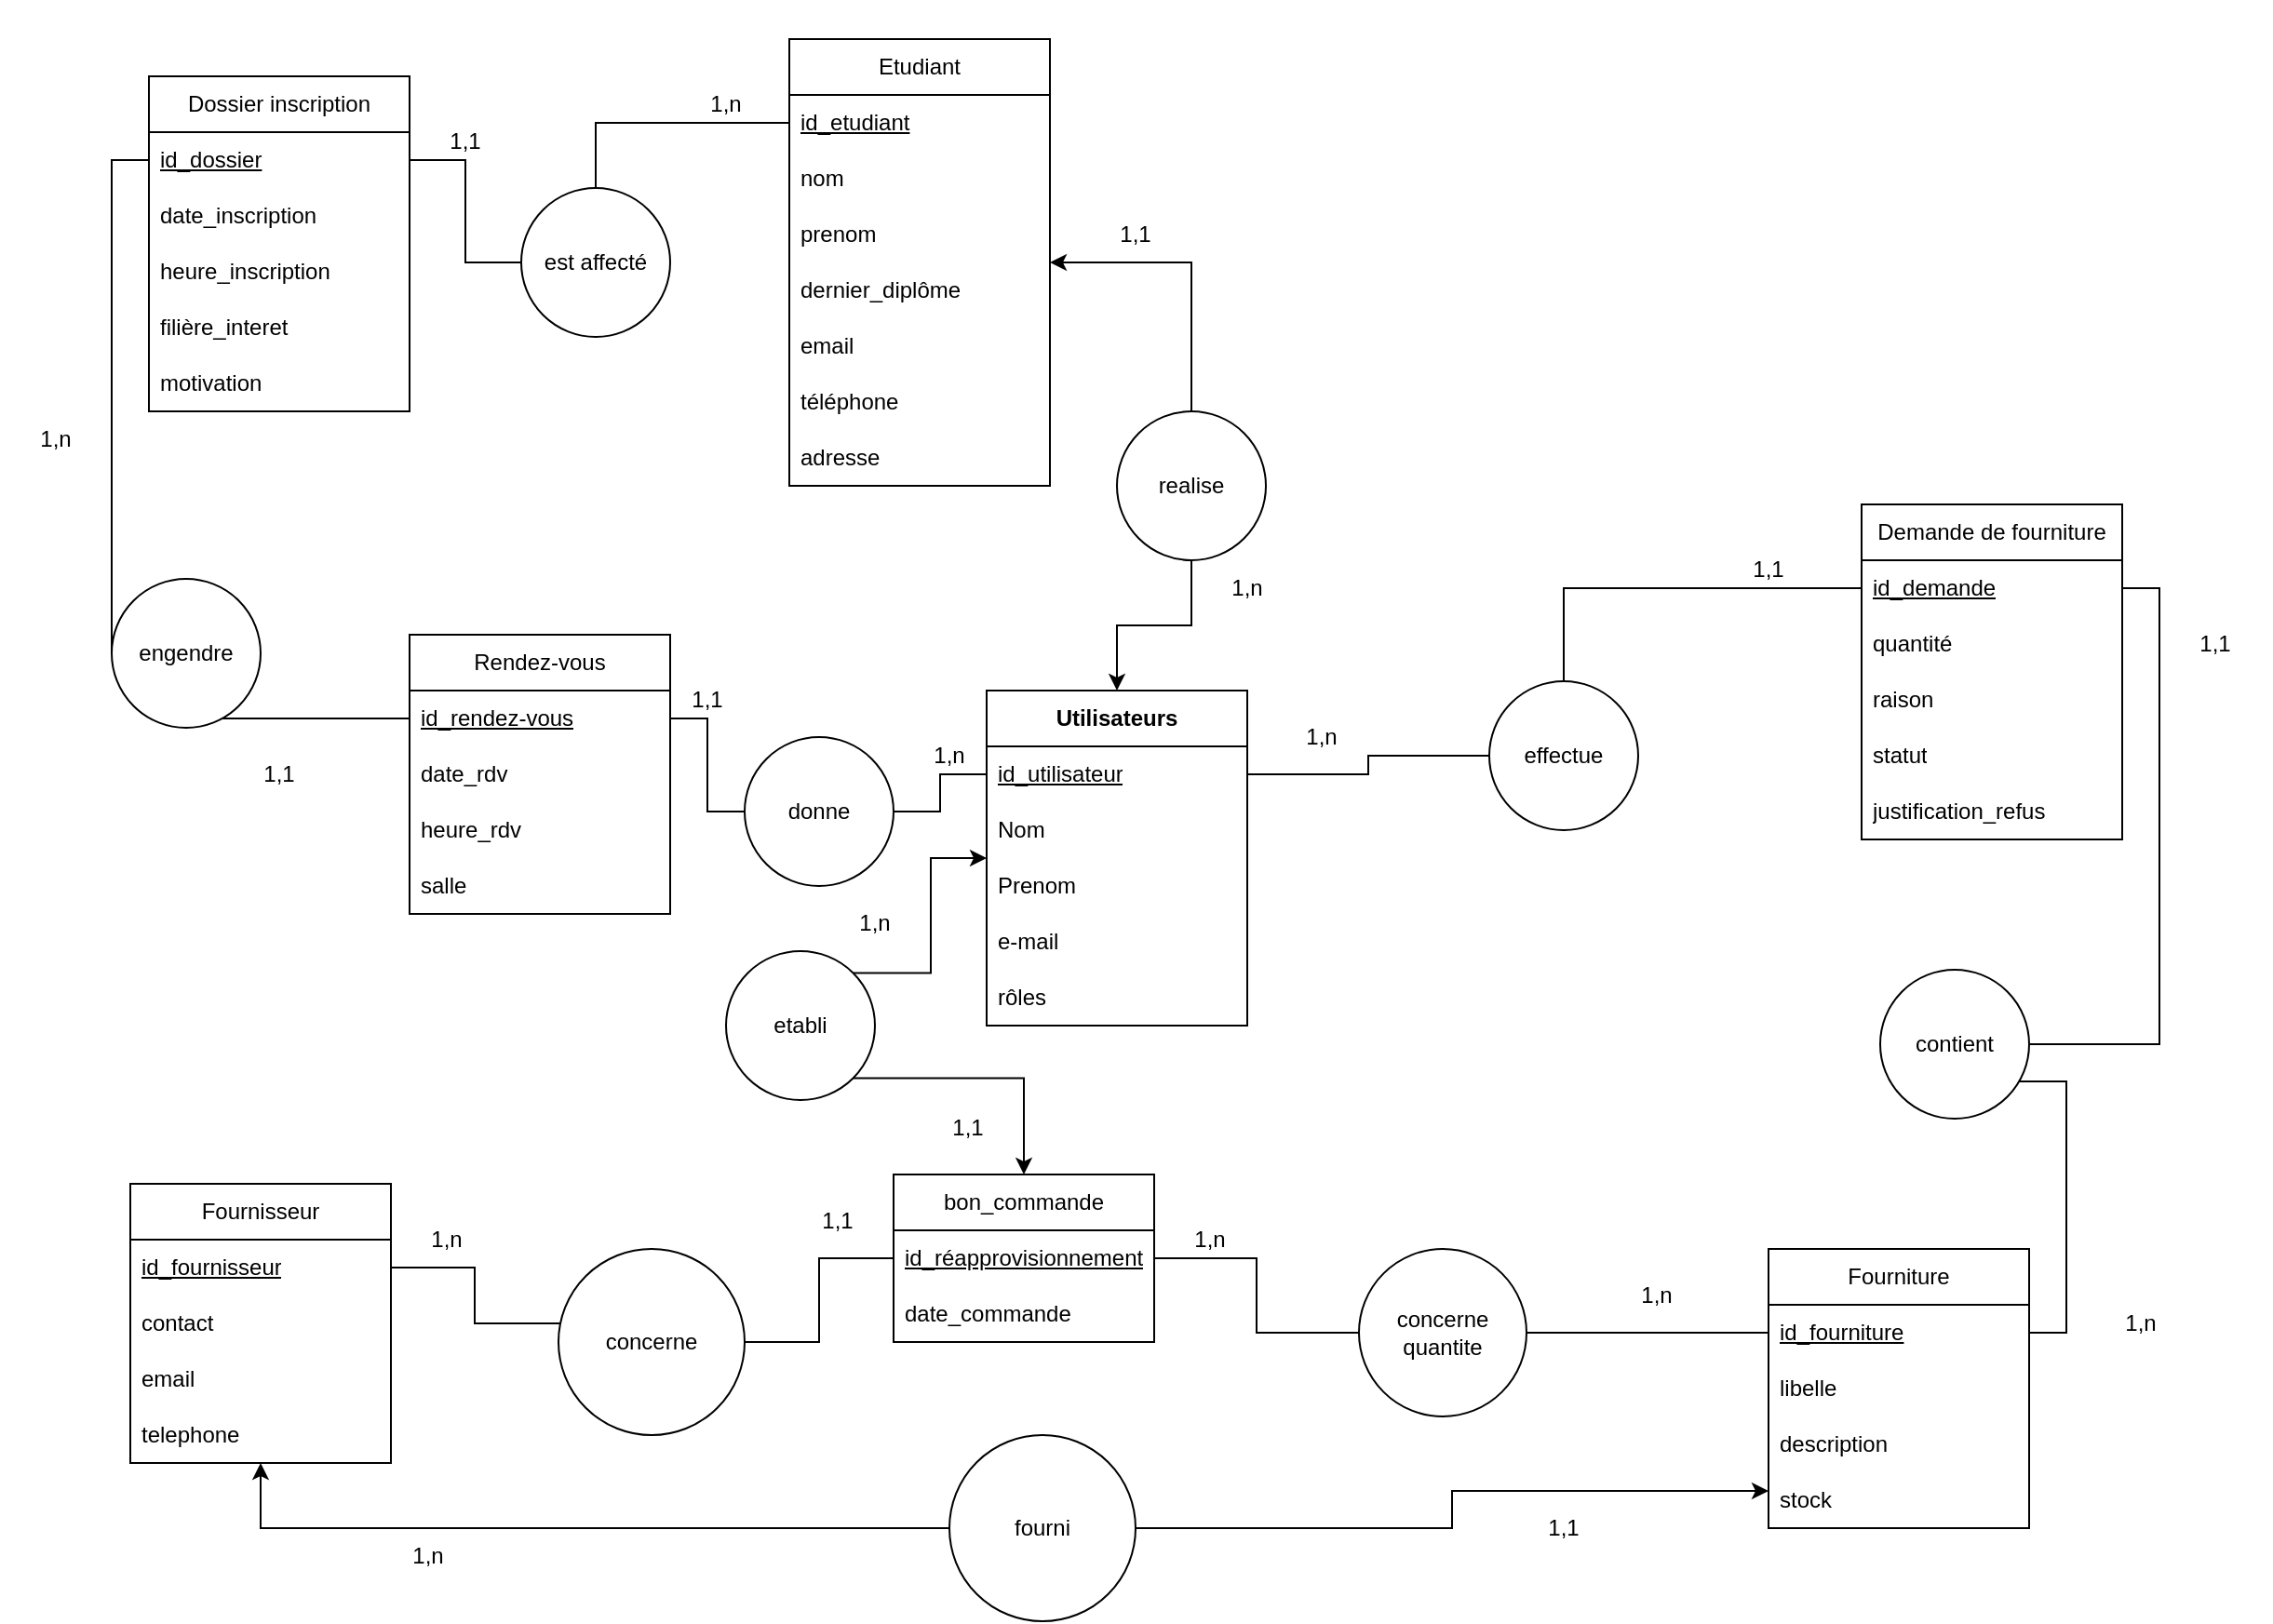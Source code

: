 <mxfile version="26.0.6" pages="2">
  <diagram name="MCD" id="mljbwfpdwcaNsBjZo2oD">
    <mxGraphModel dx="2217" dy="753" grid="1" gridSize="10" guides="1" tooltips="1" connect="1" arrows="1" fold="1" page="1" pageScale="1" pageWidth="827" pageHeight="1169" math="0" shadow="0">
      <root>
        <mxCell id="0" />
        <mxCell id="1" parent="0" />
        <mxCell id="goS-eC6WfZF__y7Cqslu-1" value="&lt;b&gt;Utilisateurs&lt;/b&gt;" style="swimlane;fontStyle=0;childLayout=stackLayout;horizontal=1;startSize=30;horizontalStack=0;resizeParent=1;resizeParentMax=0;resizeLast=0;collapsible=1;marginBottom=0;whiteSpace=wrap;html=1;" parent="1" vertex="1">
          <mxGeometry x="380" y="510" width="140" height="180" as="geometry" />
        </mxCell>
        <mxCell id="goS-eC6WfZF__y7Cqslu-2" value="id_utilisateur" style="text;strokeColor=none;fillColor=none;align=left;verticalAlign=middle;spacingLeft=4;spacingRight=4;overflow=hidden;points=[[0,0.5],[1,0.5]];portConstraint=eastwest;rotatable=0;whiteSpace=wrap;html=1;fontStyle=4" parent="goS-eC6WfZF__y7Cqslu-1" vertex="1">
          <mxGeometry y="30" width="140" height="30" as="geometry" />
        </mxCell>
        <mxCell id="goS-eC6WfZF__y7Cqslu-3" value="Nom&lt;br&gt;" style="text;strokeColor=none;fillColor=none;align=left;verticalAlign=middle;spacingLeft=4;spacingRight=4;overflow=hidden;points=[[0,0.5],[1,0.5]];portConstraint=eastwest;rotatable=0;whiteSpace=wrap;html=1;" parent="goS-eC6WfZF__y7Cqslu-1" vertex="1">
          <mxGeometry y="60" width="140" height="30" as="geometry" />
        </mxCell>
        <mxCell id="goS-eC6WfZF__y7Cqslu-4" value="Prenom" style="text;strokeColor=none;fillColor=none;align=left;verticalAlign=middle;spacingLeft=4;spacingRight=4;overflow=hidden;points=[[0,0.5],[1,0.5]];portConstraint=eastwest;rotatable=0;whiteSpace=wrap;html=1;" parent="goS-eC6WfZF__y7Cqslu-1" vertex="1">
          <mxGeometry y="90" width="140" height="30" as="geometry" />
        </mxCell>
        <mxCell id="goS-eC6WfZF__y7Cqslu-5" value="e-mail" style="text;strokeColor=none;fillColor=none;align=left;verticalAlign=middle;spacingLeft=4;spacingRight=4;overflow=hidden;points=[[0,0.5],[1,0.5]];portConstraint=eastwest;rotatable=0;whiteSpace=wrap;html=1;" parent="goS-eC6WfZF__y7Cqslu-1" vertex="1">
          <mxGeometry y="120" width="140" height="30" as="geometry" />
        </mxCell>
        <mxCell id="mKiMoUi8oRa7RmgM8BtR-1" value="rôles" style="text;strokeColor=none;fillColor=none;align=left;verticalAlign=middle;spacingLeft=4;spacingRight=4;overflow=hidden;points=[[0,0.5],[1,0.5]];portConstraint=eastwest;rotatable=0;whiteSpace=wrap;html=1;" parent="goS-eC6WfZF__y7Cqslu-1" vertex="1">
          <mxGeometry y="150" width="140" height="30" as="geometry" />
        </mxCell>
        <mxCell id="goS-eC6WfZF__y7Cqslu-18" style="edgeStyle=orthogonalEdgeStyle;rounded=0;orthogonalLoop=1;jettySize=auto;html=1;startArrow=none;startFill=0;endArrow=none;endFill=0;" parent="1" edge="1">
          <mxGeometry relative="1" as="geometry">
            <mxPoint x="240" y="140" as="targetPoint" />
            <mxPoint x="240" y="140" as="sourcePoint" />
          </mxGeometry>
        </mxCell>
        <mxCell id="mKiMoUi8oRa7RmgM8BtR-2" value="Etudiant" style="swimlane;fontStyle=0;childLayout=stackLayout;horizontal=1;startSize=30;horizontalStack=0;resizeParent=1;resizeParentMax=0;resizeLast=0;collapsible=1;marginBottom=0;whiteSpace=wrap;html=1;" parent="1" vertex="1">
          <mxGeometry x="274" y="160" width="140" height="240" as="geometry" />
        </mxCell>
        <mxCell id="mKiMoUi8oRa7RmgM8BtR-3" value="id_etudiant" style="text;strokeColor=none;fillColor=none;align=left;verticalAlign=middle;spacingLeft=4;spacingRight=4;overflow=hidden;points=[[0,0.5],[1,0.5]];portConstraint=eastwest;rotatable=0;whiteSpace=wrap;html=1;fontStyle=4" parent="mKiMoUi8oRa7RmgM8BtR-2" vertex="1">
          <mxGeometry y="30" width="140" height="30" as="geometry" />
        </mxCell>
        <mxCell id="mKiMoUi8oRa7RmgM8BtR-4" value="nom" style="text;strokeColor=none;fillColor=none;align=left;verticalAlign=middle;spacingLeft=4;spacingRight=4;overflow=hidden;points=[[0,0.5],[1,0.5]];portConstraint=eastwest;rotatable=0;whiteSpace=wrap;html=1;" parent="mKiMoUi8oRa7RmgM8BtR-2" vertex="1">
          <mxGeometry y="60" width="140" height="30" as="geometry" />
        </mxCell>
        <mxCell id="mKiMoUi8oRa7RmgM8BtR-5" value="prenom" style="text;strokeColor=none;fillColor=none;align=left;verticalAlign=middle;spacingLeft=4;spacingRight=4;overflow=hidden;points=[[0,0.5],[1,0.5]];portConstraint=eastwest;rotatable=0;whiteSpace=wrap;html=1;" parent="mKiMoUi8oRa7RmgM8BtR-2" vertex="1">
          <mxGeometry y="90" width="140" height="30" as="geometry" />
        </mxCell>
        <mxCell id="mKiMoUi8oRa7RmgM8BtR-6" value="dernier_diplôme" style="text;strokeColor=none;fillColor=none;align=left;verticalAlign=middle;spacingLeft=4;spacingRight=4;overflow=hidden;points=[[0,0.5],[1,0.5]];portConstraint=eastwest;rotatable=0;whiteSpace=wrap;html=1;" parent="mKiMoUi8oRa7RmgM8BtR-2" vertex="1">
          <mxGeometry y="120" width="140" height="30" as="geometry" />
        </mxCell>
        <mxCell id="mKiMoUi8oRa7RmgM8BtR-7" value="email&lt;span style=&quot;white-space: pre;&quot;&gt;&#x9;&lt;/span&gt;" style="text;strokeColor=none;fillColor=none;align=left;verticalAlign=middle;spacingLeft=4;spacingRight=4;overflow=hidden;points=[[0,0.5],[1,0.5]];portConstraint=eastwest;rotatable=0;whiteSpace=wrap;html=1;" parent="mKiMoUi8oRa7RmgM8BtR-2" vertex="1">
          <mxGeometry y="150" width="140" height="30" as="geometry" />
        </mxCell>
        <mxCell id="mKiMoUi8oRa7RmgM8BtR-8" value="téléphone&amp;nbsp;" style="text;strokeColor=none;fillColor=none;align=left;verticalAlign=middle;spacingLeft=4;spacingRight=4;overflow=hidden;points=[[0,0.5],[1,0.5]];portConstraint=eastwest;rotatable=0;whiteSpace=wrap;html=1;" parent="mKiMoUi8oRa7RmgM8BtR-2" vertex="1">
          <mxGeometry y="180" width="140" height="30" as="geometry" />
        </mxCell>
        <mxCell id="mKiMoUi8oRa7RmgM8BtR-9" value="adresse" style="text;strokeColor=none;fillColor=none;align=left;verticalAlign=middle;spacingLeft=4;spacingRight=4;overflow=hidden;points=[[0,0.5],[1,0.5]];portConstraint=eastwest;rotatable=0;whiteSpace=wrap;html=1;" parent="mKiMoUi8oRa7RmgM8BtR-2" vertex="1">
          <mxGeometry y="210" width="140" height="30" as="geometry" />
        </mxCell>
        <mxCell id="mKiMoUi8oRa7RmgM8BtR-10" value="Dossier inscription" style="swimlane;fontStyle=0;childLayout=stackLayout;horizontal=1;startSize=30;horizontalStack=0;resizeParent=1;resizeParentMax=0;resizeLast=0;collapsible=1;marginBottom=0;whiteSpace=wrap;html=1;" parent="1" vertex="1">
          <mxGeometry x="-70" y="180" width="140" height="180" as="geometry" />
        </mxCell>
        <mxCell id="mKiMoUi8oRa7RmgM8BtR-11" value="id_dossier" style="text;strokeColor=none;fillColor=none;align=left;verticalAlign=middle;spacingLeft=4;spacingRight=4;overflow=hidden;points=[[0,0.5],[1,0.5]];portConstraint=eastwest;rotatable=0;whiteSpace=wrap;html=1;fontStyle=4" parent="mKiMoUi8oRa7RmgM8BtR-10" vertex="1">
          <mxGeometry y="30" width="140" height="30" as="geometry" />
        </mxCell>
        <mxCell id="mKiMoUi8oRa7RmgM8BtR-12" value="date_inscription" style="text;strokeColor=none;fillColor=none;align=left;verticalAlign=middle;spacingLeft=4;spacingRight=4;overflow=hidden;points=[[0,0.5],[1,0.5]];portConstraint=eastwest;rotatable=0;whiteSpace=wrap;html=1;" parent="mKiMoUi8oRa7RmgM8BtR-10" vertex="1">
          <mxGeometry y="60" width="140" height="30" as="geometry" />
        </mxCell>
        <mxCell id="mKiMoUi8oRa7RmgM8BtR-13" value="heure_inscription" style="text;strokeColor=none;fillColor=none;align=left;verticalAlign=middle;spacingLeft=4;spacingRight=4;overflow=hidden;points=[[0,0.5],[1,0.5]];portConstraint=eastwest;rotatable=0;whiteSpace=wrap;html=1;" parent="mKiMoUi8oRa7RmgM8BtR-10" vertex="1">
          <mxGeometry y="90" width="140" height="30" as="geometry" />
        </mxCell>
        <mxCell id="mKiMoUi8oRa7RmgM8BtR-14" value="filière_interet" style="text;strokeColor=none;fillColor=none;align=left;verticalAlign=middle;spacingLeft=4;spacingRight=4;overflow=hidden;points=[[0,0.5],[1,0.5]];portConstraint=eastwest;rotatable=0;whiteSpace=wrap;html=1;" parent="mKiMoUi8oRa7RmgM8BtR-10" vertex="1">
          <mxGeometry y="120" width="140" height="30" as="geometry" />
        </mxCell>
        <mxCell id="mKiMoUi8oRa7RmgM8BtR-15" value="motivation" style="text;strokeColor=none;fillColor=none;align=left;verticalAlign=middle;spacingLeft=4;spacingRight=4;overflow=hidden;points=[[0,0.5],[1,0.5]];portConstraint=eastwest;rotatable=0;whiteSpace=wrap;html=1;" parent="mKiMoUi8oRa7RmgM8BtR-10" vertex="1">
          <mxGeometry y="150" width="140" height="30" as="geometry" />
        </mxCell>
        <mxCell id="mKiMoUi8oRa7RmgM8BtR-16" value="Rendez-vous" style="swimlane;fontStyle=0;childLayout=stackLayout;horizontal=1;startSize=30;horizontalStack=0;resizeParent=1;resizeParentMax=0;resizeLast=0;collapsible=1;marginBottom=0;whiteSpace=wrap;html=1;" parent="1" vertex="1">
          <mxGeometry x="70" y="480" width="140" height="150" as="geometry" />
        </mxCell>
        <mxCell id="mKiMoUi8oRa7RmgM8BtR-17" value="id_rendez-vous" style="text;strokeColor=none;fillColor=none;align=left;verticalAlign=middle;spacingLeft=4;spacingRight=4;overflow=hidden;points=[[0,0.5],[1,0.5]];portConstraint=eastwest;rotatable=0;whiteSpace=wrap;html=1;fontStyle=4" parent="mKiMoUi8oRa7RmgM8BtR-16" vertex="1">
          <mxGeometry y="30" width="140" height="30" as="geometry" />
        </mxCell>
        <mxCell id="mKiMoUi8oRa7RmgM8BtR-18" value="date_rdv" style="text;strokeColor=none;fillColor=none;align=left;verticalAlign=middle;spacingLeft=4;spacingRight=4;overflow=hidden;points=[[0,0.5],[1,0.5]];portConstraint=eastwest;rotatable=0;whiteSpace=wrap;html=1;" parent="mKiMoUi8oRa7RmgM8BtR-16" vertex="1">
          <mxGeometry y="60" width="140" height="30" as="geometry" />
        </mxCell>
        <mxCell id="mKiMoUi8oRa7RmgM8BtR-19" value="heure_rdv" style="text;strokeColor=none;fillColor=none;align=left;verticalAlign=middle;spacingLeft=4;spacingRight=4;overflow=hidden;points=[[0,0.5],[1,0.5]];portConstraint=eastwest;rotatable=0;whiteSpace=wrap;html=1;" parent="mKiMoUi8oRa7RmgM8BtR-16" vertex="1">
          <mxGeometry y="90" width="140" height="30" as="geometry" />
        </mxCell>
        <mxCell id="mKiMoUi8oRa7RmgM8BtR-20" value="salle" style="text;strokeColor=none;fillColor=none;align=left;verticalAlign=middle;spacingLeft=4;spacingRight=4;overflow=hidden;points=[[0,0.5],[1,0.5]];portConstraint=eastwest;rotatable=0;whiteSpace=wrap;html=1;" parent="mKiMoUi8oRa7RmgM8BtR-16" vertex="1">
          <mxGeometry y="120" width="140" height="30" as="geometry" />
        </mxCell>
        <mxCell id="mKiMoUi8oRa7RmgM8BtR-21" value="Fourniture" style="swimlane;fontStyle=0;childLayout=stackLayout;horizontal=1;startSize=30;horizontalStack=0;resizeParent=1;resizeParentMax=0;resizeLast=0;collapsible=1;marginBottom=0;whiteSpace=wrap;html=1;" parent="1" vertex="1">
          <mxGeometry x="800" y="810" width="140" height="150" as="geometry" />
        </mxCell>
        <mxCell id="mKiMoUi8oRa7RmgM8BtR-22" value="id_fourniture" style="text;strokeColor=none;fillColor=none;align=left;verticalAlign=middle;spacingLeft=4;spacingRight=4;overflow=hidden;points=[[0,0.5],[1,0.5]];portConstraint=eastwest;rotatable=0;whiteSpace=wrap;html=1;fontStyle=4" parent="mKiMoUi8oRa7RmgM8BtR-21" vertex="1">
          <mxGeometry y="30" width="140" height="30" as="geometry" />
        </mxCell>
        <mxCell id="mKiMoUi8oRa7RmgM8BtR-23" value="libelle" style="text;strokeColor=none;fillColor=none;align=left;verticalAlign=middle;spacingLeft=4;spacingRight=4;overflow=hidden;points=[[0,0.5],[1,0.5]];portConstraint=eastwest;rotatable=0;whiteSpace=wrap;html=1;" parent="mKiMoUi8oRa7RmgM8BtR-21" vertex="1">
          <mxGeometry y="60" width="140" height="30" as="geometry" />
        </mxCell>
        <mxCell id="mKiMoUi8oRa7RmgM8BtR-24" value="description" style="text;strokeColor=none;fillColor=none;align=left;verticalAlign=middle;spacingLeft=4;spacingRight=4;overflow=hidden;points=[[0,0.5],[1,0.5]];portConstraint=eastwest;rotatable=0;whiteSpace=wrap;html=1;" parent="mKiMoUi8oRa7RmgM8BtR-21" vertex="1">
          <mxGeometry y="90" width="140" height="30" as="geometry" />
        </mxCell>
        <mxCell id="mKiMoUi8oRa7RmgM8BtR-25" value="stock" style="text;strokeColor=none;fillColor=none;align=left;verticalAlign=middle;spacingLeft=4;spacingRight=4;overflow=hidden;points=[[0,0.5],[1,0.5]];portConstraint=eastwest;rotatable=0;whiteSpace=wrap;html=1;" parent="mKiMoUi8oRa7RmgM8BtR-21" vertex="1">
          <mxGeometry y="120" width="140" height="30" as="geometry" />
        </mxCell>
        <mxCell id="mKiMoUi8oRa7RmgM8BtR-26" value="Fournisseur" style="swimlane;fontStyle=0;childLayout=stackLayout;horizontal=1;startSize=30;horizontalStack=0;resizeParent=1;resizeParentMax=0;resizeLast=0;collapsible=1;marginBottom=0;whiteSpace=wrap;html=1;" parent="1" vertex="1">
          <mxGeometry x="-80" y="775" width="140" height="150" as="geometry" />
        </mxCell>
        <mxCell id="mKiMoUi8oRa7RmgM8BtR-27" value="id_fournisseur" style="text;strokeColor=none;fillColor=none;align=left;verticalAlign=middle;spacingLeft=4;spacingRight=4;overflow=hidden;points=[[0,0.5],[1,0.5]];portConstraint=eastwest;rotatable=0;whiteSpace=wrap;html=1;fontStyle=4" parent="mKiMoUi8oRa7RmgM8BtR-26" vertex="1">
          <mxGeometry y="30" width="140" height="30" as="geometry" />
        </mxCell>
        <mxCell id="mKiMoUi8oRa7RmgM8BtR-28" value="contact" style="text;strokeColor=none;fillColor=none;align=left;verticalAlign=middle;spacingLeft=4;spacingRight=4;overflow=hidden;points=[[0,0.5],[1,0.5]];portConstraint=eastwest;rotatable=0;whiteSpace=wrap;html=1;" parent="mKiMoUi8oRa7RmgM8BtR-26" vertex="1">
          <mxGeometry y="60" width="140" height="30" as="geometry" />
        </mxCell>
        <mxCell id="mKiMoUi8oRa7RmgM8BtR-29" value="email" style="text;strokeColor=none;fillColor=none;align=left;verticalAlign=middle;spacingLeft=4;spacingRight=4;overflow=hidden;points=[[0,0.5],[1,0.5]];portConstraint=eastwest;rotatable=0;whiteSpace=wrap;html=1;" parent="mKiMoUi8oRa7RmgM8BtR-26" vertex="1">
          <mxGeometry y="90" width="140" height="30" as="geometry" />
        </mxCell>
        <mxCell id="mKiMoUi8oRa7RmgM8BtR-30" value="telephone" style="text;strokeColor=none;fillColor=none;align=left;verticalAlign=middle;spacingLeft=4;spacingRight=4;overflow=hidden;points=[[0,0.5],[1,0.5]];portConstraint=eastwest;rotatable=0;whiteSpace=wrap;html=1;" parent="mKiMoUi8oRa7RmgM8BtR-26" vertex="1">
          <mxGeometry y="120" width="140" height="30" as="geometry" />
        </mxCell>
        <mxCell id="mKiMoUi8oRa7RmgM8BtR-31" value="Demande de fourniture" style="swimlane;fontStyle=0;childLayout=stackLayout;horizontal=1;startSize=30;horizontalStack=0;resizeParent=1;resizeParentMax=0;resizeLast=0;collapsible=1;marginBottom=0;whiteSpace=wrap;html=1;" parent="1" vertex="1">
          <mxGeometry x="850" y="410" width="140" height="180" as="geometry" />
        </mxCell>
        <mxCell id="mKiMoUi8oRa7RmgM8BtR-32" value="id_demande" style="text;strokeColor=none;fillColor=none;align=left;verticalAlign=middle;spacingLeft=4;spacingRight=4;overflow=hidden;points=[[0,0.5],[1,0.5]];portConstraint=eastwest;rotatable=0;whiteSpace=wrap;html=1;fontStyle=4" parent="mKiMoUi8oRa7RmgM8BtR-31" vertex="1">
          <mxGeometry y="30" width="140" height="30" as="geometry" />
        </mxCell>
        <mxCell id="mKiMoUi8oRa7RmgM8BtR-33" value="quantité" style="text;strokeColor=none;fillColor=none;align=left;verticalAlign=middle;spacingLeft=4;spacingRight=4;overflow=hidden;points=[[0,0.5],[1,0.5]];portConstraint=eastwest;rotatable=0;whiteSpace=wrap;html=1;" parent="mKiMoUi8oRa7RmgM8BtR-31" vertex="1">
          <mxGeometry y="60" width="140" height="30" as="geometry" />
        </mxCell>
        <mxCell id="mKiMoUi8oRa7RmgM8BtR-34" value="raison" style="text;strokeColor=none;fillColor=none;align=left;verticalAlign=middle;spacingLeft=4;spacingRight=4;overflow=hidden;points=[[0,0.5],[1,0.5]];portConstraint=eastwest;rotatable=0;whiteSpace=wrap;html=1;" parent="mKiMoUi8oRa7RmgM8BtR-31" vertex="1">
          <mxGeometry y="90" width="140" height="30" as="geometry" />
        </mxCell>
        <mxCell id="mKiMoUi8oRa7RmgM8BtR-35" value="statut" style="text;strokeColor=none;fillColor=none;align=left;verticalAlign=middle;spacingLeft=4;spacingRight=4;overflow=hidden;points=[[0,0.5],[1,0.5]];portConstraint=eastwest;rotatable=0;whiteSpace=wrap;html=1;" parent="mKiMoUi8oRa7RmgM8BtR-31" vertex="1">
          <mxGeometry y="120" width="140" height="30" as="geometry" />
        </mxCell>
        <mxCell id="mKiMoUi8oRa7RmgM8BtR-36" value="justification_refus" style="text;strokeColor=none;fillColor=none;align=left;verticalAlign=middle;spacingLeft=4;spacingRight=4;overflow=hidden;points=[[0,0.5],[1,0.5]];portConstraint=eastwest;rotatable=0;whiteSpace=wrap;html=1;" parent="mKiMoUi8oRa7RmgM8BtR-31" vertex="1">
          <mxGeometry y="150" width="140" height="30" as="geometry" />
        </mxCell>
        <mxCell id="mKiMoUi8oRa7RmgM8BtR-46" style="edgeStyle=orthogonalEdgeStyle;rounded=0;orthogonalLoop=1;jettySize=auto;html=1;entryX=0;entryY=0.5;entryDx=0;entryDy=0;endArrow=none;endFill=0;" parent="1" source="mKiMoUi8oRa7RmgM8BtR-44" target="mKiMoUi8oRa7RmgM8BtR-3" edge="1">
          <mxGeometry relative="1" as="geometry" />
        </mxCell>
        <mxCell id="mKiMoUi8oRa7RmgM8BtR-44" value="est affecté" style="ellipse;whiteSpace=wrap;html=1;aspect=fixed;" parent="1" vertex="1">
          <mxGeometry x="130" y="240" width="80" height="80" as="geometry" />
        </mxCell>
        <mxCell id="mKiMoUi8oRa7RmgM8BtR-45" style="edgeStyle=orthogonalEdgeStyle;rounded=0;orthogonalLoop=1;jettySize=auto;html=1;exitX=0;exitY=0.5;exitDx=0;exitDy=0;endArrow=none;endFill=0;" parent="1" source="mKiMoUi8oRa7RmgM8BtR-44" target="mKiMoUi8oRa7RmgM8BtR-11" edge="1">
          <mxGeometry relative="1" as="geometry" />
        </mxCell>
        <mxCell id="mKiMoUi8oRa7RmgM8BtR-47" value="1,n" style="text;html=1;align=center;verticalAlign=middle;whiteSpace=wrap;rounded=0;" parent="1" vertex="1">
          <mxGeometry x="210" y="180" width="60" height="30" as="geometry" />
        </mxCell>
        <mxCell id="mKiMoUi8oRa7RmgM8BtR-48" value="1,1" style="text;html=1;align=center;verticalAlign=middle;whiteSpace=wrap;rounded=0;" parent="1" vertex="1">
          <mxGeometry x="70" y="200" width="60" height="30" as="geometry" />
        </mxCell>
        <mxCell id="mKiMoUi8oRa7RmgM8BtR-50" style="edgeStyle=orthogonalEdgeStyle;rounded=0;orthogonalLoop=1;jettySize=auto;html=1;endArrow=none;endFill=0;" parent="1" source="mKiMoUi8oRa7RmgM8BtR-49" target="mKiMoUi8oRa7RmgM8BtR-11" edge="1">
          <mxGeometry relative="1" as="geometry">
            <Array as="points">
              <mxPoint x="-90" y="225" />
            </Array>
          </mxGeometry>
        </mxCell>
        <mxCell id="mKiMoUi8oRa7RmgM8BtR-51" style="edgeStyle=orthogonalEdgeStyle;rounded=0;orthogonalLoop=1;jettySize=auto;html=1;entryX=0;entryY=0.5;entryDx=0;entryDy=0;endArrow=none;endFill=0;" parent="1" source="mKiMoUi8oRa7RmgM8BtR-49" target="mKiMoUi8oRa7RmgM8BtR-17" edge="1">
          <mxGeometry relative="1" as="geometry">
            <Array as="points">
              <mxPoint x="10" y="525" />
              <mxPoint x="10" y="525" />
            </Array>
          </mxGeometry>
        </mxCell>
        <mxCell id="mKiMoUi8oRa7RmgM8BtR-49" value="engendre" style="ellipse;whiteSpace=wrap;html=1;aspect=fixed;" parent="1" vertex="1">
          <mxGeometry x="-90" y="450" width="80" height="80" as="geometry" />
        </mxCell>
        <mxCell id="mKiMoUi8oRa7RmgM8BtR-52" value="1,n" style="text;html=1;align=center;verticalAlign=middle;whiteSpace=wrap;rounded=0;" parent="1" vertex="1">
          <mxGeometry x="-150" y="360" width="60" height="30" as="geometry" />
        </mxCell>
        <mxCell id="mKiMoUi8oRa7RmgM8BtR-53" value="1,1" style="text;html=1;align=center;verticalAlign=middle;whiteSpace=wrap;rounded=0;" parent="1" vertex="1">
          <mxGeometry x="-30" y="540" width="60" height="30" as="geometry" />
        </mxCell>
        <mxCell id="mKiMoUi8oRa7RmgM8BtR-57" style="edgeStyle=orthogonalEdgeStyle;rounded=0;orthogonalLoop=1;jettySize=auto;html=1;endArrow=none;endFill=0;" parent="1" source="mKiMoUi8oRa7RmgM8BtR-55" target="mKiMoUi8oRa7RmgM8BtR-28" edge="1">
          <mxGeometry relative="1" as="geometry">
            <Array as="points">
              <mxPoint x="105" y="850" />
              <mxPoint x="105" y="820" />
              <mxPoint x="60" y="820" />
            </Array>
          </mxGeometry>
        </mxCell>
        <mxCell id="mKiMoUi8oRa7RmgM8BtR-58" style="edgeStyle=orthogonalEdgeStyle;rounded=0;orthogonalLoop=1;jettySize=auto;html=1;endArrow=none;endFill=0;" parent="1" source="mKiMoUi8oRa7RmgM8BtR-55" target="Rh9rK2tL8PFk7Rwyixcl-1" edge="1">
          <mxGeometry relative="1" as="geometry" />
        </mxCell>
        <mxCell id="mKiMoUi8oRa7RmgM8BtR-55" value="concerne" style="ellipse;whiteSpace=wrap;html=1;aspect=fixed;" parent="1" vertex="1">
          <mxGeometry x="150" y="810" width="100" height="100" as="geometry" />
        </mxCell>
        <mxCell id="mKiMoUi8oRa7RmgM8BtR-59" style="edgeStyle=orthogonalEdgeStyle;rounded=0;orthogonalLoop=1;jettySize=auto;html=1;endArrow=none;endFill=0;" parent="1" source="mKiMoUi8oRa7RmgM8BtR-56" target="Rh9rK2tL8PFk7Rwyixcl-1" edge="1">
          <mxGeometry relative="1" as="geometry" />
        </mxCell>
        <mxCell id="mKiMoUi8oRa7RmgM8BtR-60" style="edgeStyle=orthogonalEdgeStyle;rounded=0;orthogonalLoop=1;jettySize=auto;html=1;endArrow=none;endFill=0;" parent="1" source="mKiMoUi8oRa7RmgM8BtR-56" target="mKiMoUi8oRa7RmgM8BtR-22" edge="1">
          <mxGeometry relative="1" as="geometry" />
        </mxCell>
        <mxCell id="mKiMoUi8oRa7RmgM8BtR-56" value="concerne&lt;div&gt;quantite&lt;/div&gt;" style="ellipse;whiteSpace=wrap;html=1;aspect=fixed;" parent="1" vertex="1">
          <mxGeometry x="580" y="810" width="90" height="90" as="geometry" />
        </mxCell>
        <mxCell id="mKiMoUi8oRa7RmgM8BtR-61" value="1,1" style="text;html=1;align=center;verticalAlign=middle;whiteSpace=wrap;rounded=0;" parent="1" vertex="1">
          <mxGeometry x="270" y="780" width="60" height="30" as="geometry" />
        </mxCell>
        <mxCell id="mKiMoUi8oRa7RmgM8BtR-62" value="1,n" style="text;html=1;align=center;verticalAlign=middle;whiteSpace=wrap;rounded=0;" parent="1" vertex="1">
          <mxGeometry x="60" y="790" width="60" height="30" as="geometry" />
        </mxCell>
        <mxCell id="mKiMoUi8oRa7RmgM8BtR-63" value="1,n" style="text;html=1;align=center;verticalAlign=middle;whiteSpace=wrap;rounded=0;" parent="1" vertex="1">
          <mxGeometry x="470" y="790" width="60" height="30" as="geometry" />
        </mxCell>
        <mxCell id="mKiMoUi8oRa7RmgM8BtR-64" value="1,n" style="text;html=1;align=center;verticalAlign=middle;whiteSpace=wrap;rounded=0;" parent="1" vertex="1">
          <mxGeometry x="710" y="820" width="60" height="30" as="geometry" />
        </mxCell>
        <mxCell id="mKiMoUi8oRa7RmgM8BtR-69" style="edgeStyle=orthogonalEdgeStyle;rounded=0;orthogonalLoop=1;jettySize=auto;html=1;endArrow=none;endFill=0;" parent="1" source="mKiMoUi8oRa7RmgM8BtR-65" target="goS-eC6WfZF__y7Cqslu-2" edge="1">
          <mxGeometry relative="1" as="geometry" />
        </mxCell>
        <mxCell id="mKiMoUi8oRa7RmgM8BtR-70" style="edgeStyle=orthogonalEdgeStyle;rounded=0;orthogonalLoop=1;jettySize=auto;html=1;entryX=0;entryY=0.5;entryDx=0;entryDy=0;endArrow=none;endFill=0;" parent="1" source="mKiMoUi8oRa7RmgM8BtR-65" target="mKiMoUi8oRa7RmgM8BtR-32" edge="1">
          <mxGeometry relative="1" as="geometry" />
        </mxCell>
        <mxCell id="mKiMoUi8oRa7RmgM8BtR-65" value="effectue" style="ellipse;whiteSpace=wrap;html=1;aspect=fixed;" parent="1" vertex="1">
          <mxGeometry x="650" y="505" width="80" height="80" as="geometry" />
        </mxCell>
        <mxCell id="mKiMoUi8oRa7RmgM8BtR-67" style="edgeStyle=orthogonalEdgeStyle;rounded=0;orthogonalLoop=1;jettySize=auto;html=1;entryX=1;entryY=0.5;entryDx=0;entryDy=0;endArrow=none;endFill=0;" parent="1" source="mKiMoUi8oRa7RmgM8BtR-66" target="mKiMoUi8oRa7RmgM8BtR-32" edge="1">
          <mxGeometry relative="1" as="geometry">
            <Array as="points">
              <mxPoint x="1010" y="700" />
              <mxPoint x="1010" y="455" />
            </Array>
          </mxGeometry>
        </mxCell>
        <mxCell id="mKiMoUi8oRa7RmgM8BtR-68" style="edgeStyle=orthogonalEdgeStyle;rounded=0;orthogonalLoop=1;jettySize=auto;html=1;entryX=1;entryY=0.5;entryDx=0;entryDy=0;endArrow=none;endFill=0;" parent="1" source="mKiMoUi8oRa7RmgM8BtR-66" target="mKiMoUi8oRa7RmgM8BtR-22" edge="1">
          <mxGeometry relative="1" as="geometry">
            <Array as="points">
              <mxPoint x="960" y="720" />
              <mxPoint x="960" y="855" />
            </Array>
          </mxGeometry>
        </mxCell>
        <mxCell id="mKiMoUi8oRa7RmgM8BtR-66" value="contient" style="ellipse;whiteSpace=wrap;html=1;aspect=fixed;" parent="1" vertex="1">
          <mxGeometry x="860" y="660" width="80" height="80" as="geometry" />
        </mxCell>
        <mxCell id="mKiMoUi8oRa7RmgM8BtR-71" value="1,n" style="text;html=1;align=center;verticalAlign=middle;whiteSpace=wrap;rounded=0;" parent="1" vertex="1">
          <mxGeometry x="530" y="520" width="60" height="30" as="geometry" />
        </mxCell>
        <mxCell id="mKiMoUi8oRa7RmgM8BtR-72" value="1,1" style="text;html=1;align=center;verticalAlign=middle;whiteSpace=wrap;rounded=0;" parent="1" vertex="1">
          <mxGeometry x="770" y="430" width="60" height="30" as="geometry" />
        </mxCell>
        <mxCell id="mKiMoUi8oRa7RmgM8BtR-73" value="1,n" style="text;html=1;align=center;verticalAlign=middle;whiteSpace=wrap;rounded=0;" parent="1" vertex="1">
          <mxGeometry x="970" y="835" width="60" height="30" as="geometry" />
        </mxCell>
        <mxCell id="mKiMoUi8oRa7RmgM8BtR-74" value="1,1" style="text;html=1;align=center;verticalAlign=middle;whiteSpace=wrap;rounded=0;" parent="1" vertex="1">
          <mxGeometry x="1010" y="470" width="60" height="30" as="geometry" />
        </mxCell>
        <mxCell id="mKiMoUi8oRa7RmgM8BtR-76" style="edgeStyle=orthogonalEdgeStyle;rounded=0;orthogonalLoop=1;jettySize=auto;html=1;endArrow=none;endFill=0;" parent="1" source="mKiMoUi8oRa7RmgM8BtR-75" target="mKiMoUi8oRa7RmgM8BtR-17" edge="1">
          <mxGeometry relative="1" as="geometry" />
        </mxCell>
        <mxCell id="mKiMoUi8oRa7RmgM8BtR-77" style="edgeStyle=orthogonalEdgeStyle;rounded=0;orthogonalLoop=1;jettySize=auto;html=1;entryX=0;entryY=0.5;entryDx=0;entryDy=0;endArrow=none;endFill=0;" parent="1" source="mKiMoUi8oRa7RmgM8BtR-75" target="goS-eC6WfZF__y7Cqslu-2" edge="1">
          <mxGeometry relative="1" as="geometry" />
        </mxCell>
        <mxCell id="mKiMoUi8oRa7RmgM8BtR-75" value="donne" style="ellipse;whiteSpace=wrap;html=1;aspect=fixed;" parent="1" vertex="1">
          <mxGeometry x="250" y="535" width="80" height="80" as="geometry" />
        </mxCell>
        <mxCell id="mKiMoUi8oRa7RmgM8BtR-78" value="1,n" style="text;html=1;align=center;verticalAlign=middle;whiteSpace=wrap;rounded=0;" parent="1" vertex="1">
          <mxGeometry x="330" y="530" width="60" height="30" as="geometry" />
        </mxCell>
        <mxCell id="mKiMoUi8oRa7RmgM8BtR-79" value="1,1" style="text;html=1;align=center;verticalAlign=middle;whiteSpace=wrap;rounded=0;" parent="1" vertex="1">
          <mxGeometry x="200" y="500" width="60" height="30" as="geometry" />
        </mxCell>
        <mxCell id="Rh9rK2tL8PFk7Rwyixcl-1" value="bon_commande" style="swimlane;fontStyle=0;childLayout=stackLayout;horizontal=1;startSize=30;horizontalStack=0;resizeParent=1;resizeParentMax=0;resizeLast=0;collapsible=1;marginBottom=0;whiteSpace=wrap;html=1;" vertex="1" parent="1">
          <mxGeometry x="330" y="770" width="140" height="90" as="geometry" />
        </mxCell>
        <mxCell id="Rh9rK2tL8PFk7Rwyixcl-2" value="id_réapprovisionnement" style="text;strokeColor=none;fillColor=none;align=left;verticalAlign=middle;spacingLeft=4;spacingRight=4;overflow=hidden;points=[[0,0.5],[1,0.5]];portConstraint=eastwest;rotatable=0;whiteSpace=wrap;html=1;fontStyle=4" vertex="1" parent="Rh9rK2tL8PFk7Rwyixcl-1">
          <mxGeometry y="30" width="140" height="30" as="geometry" />
        </mxCell>
        <mxCell id="Rh9rK2tL8PFk7Rwyixcl-4" value="date_commande" style="text;strokeColor=none;fillColor=none;align=left;verticalAlign=middle;spacingLeft=4;spacingRight=4;overflow=hidden;points=[[0,0.5],[1,0.5]];portConstraint=eastwest;rotatable=0;whiteSpace=wrap;html=1;" vertex="1" parent="Rh9rK2tL8PFk7Rwyixcl-1">
          <mxGeometry y="60" width="140" height="30" as="geometry" />
        </mxCell>
        <mxCell id="Rh9rK2tL8PFk7Rwyixcl-10" style="edgeStyle=orthogonalEdgeStyle;rounded=0;orthogonalLoop=1;jettySize=auto;html=1;exitX=1;exitY=0;exitDx=0;exitDy=0;" edge="1" parent="1" source="Rh9rK2tL8PFk7Rwyixcl-5" target="goS-eC6WfZF__y7Cqslu-1">
          <mxGeometry relative="1" as="geometry" />
        </mxCell>
        <mxCell id="Rh9rK2tL8PFk7Rwyixcl-11" style="edgeStyle=orthogonalEdgeStyle;rounded=0;orthogonalLoop=1;jettySize=auto;html=1;exitX=1;exitY=1;exitDx=0;exitDy=0;" edge="1" parent="1" source="Rh9rK2tL8PFk7Rwyixcl-5" target="Rh9rK2tL8PFk7Rwyixcl-1">
          <mxGeometry relative="1" as="geometry" />
        </mxCell>
        <mxCell id="Rh9rK2tL8PFk7Rwyixcl-5" value="etabli" style="ellipse;whiteSpace=wrap;html=1;aspect=fixed;" vertex="1" parent="1">
          <mxGeometry x="240" y="650" width="80" height="80" as="geometry" />
        </mxCell>
        <mxCell id="Rh9rK2tL8PFk7Rwyixcl-8" style="edgeStyle=orthogonalEdgeStyle;rounded=0;orthogonalLoop=1;jettySize=auto;html=1;exitX=1;exitY=0.5;exitDx=0;exitDy=0;" edge="1" parent="1" source="Rh9rK2tL8PFk7Rwyixcl-7" target="mKiMoUi8oRa7RmgM8BtR-21">
          <mxGeometry relative="1" as="geometry">
            <Array as="points">
              <mxPoint x="630" y="960" />
              <mxPoint x="630" y="940" />
            </Array>
          </mxGeometry>
        </mxCell>
        <mxCell id="Rh9rK2tL8PFk7Rwyixcl-9" style="edgeStyle=orthogonalEdgeStyle;rounded=0;orthogonalLoop=1;jettySize=auto;html=1;exitX=0;exitY=0.5;exitDx=0;exitDy=0;" edge="1" parent="1" source="Rh9rK2tL8PFk7Rwyixcl-7" target="mKiMoUi8oRa7RmgM8BtR-26">
          <mxGeometry relative="1" as="geometry">
            <Array as="points">
              <mxPoint x="-10" y="960" />
            </Array>
          </mxGeometry>
        </mxCell>
        <mxCell id="Rh9rK2tL8PFk7Rwyixcl-7" value="fourni" style="ellipse;whiteSpace=wrap;html=1;aspect=fixed;" vertex="1" parent="1">
          <mxGeometry x="360" y="910" width="100" height="100" as="geometry" />
        </mxCell>
        <mxCell id="Rh9rK2tL8PFk7Rwyixcl-12" value="1,1" style="text;html=1;align=center;verticalAlign=middle;whiteSpace=wrap;rounded=0;" vertex="1" parent="1">
          <mxGeometry x="340" y="730" width="60" height="30" as="geometry" />
        </mxCell>
        <mxCell id="Rh9rK2tL8PFk7Rwyixcl-13" value="1,n" style="text;html=1;align=center;verticalAlign=middle;whiteSpace=wrap;rounded=0;" vertex="1" parent="1">
          <mxGeometry x="290" y="620" width="60" height="30" as="geometry" />
        </mxCell>
        <mxCell id="Rh9rK2tL8PFk7Rwyixcl-14" value="1,1" style="text;html=1;align=center;verticalAlign=middle;whiteSpace=wrap;rounded=0;" vertex="1" parent="1">
          <mxGeometry x="660" y="945" width="60" height="30" as="geometry" />
        </mxCell>
        <mxCell id="Rh9rK2tL8PFk7Rwyixcl-15" value="1,n" style="text;html=1;align=center;verticalAlign=middle;whiteSpace=wrap;rounded=0;" vertex="1" parent="1">
          <mxGeometry x="50" y="960" width="60" height="30" as="geometry" />
        </mxCell>
        <mxCell id="Rh9rK2tL8PFk7Rwyixcl-17" style="edgeStyle=orthogonalEdgeStyle;rounded=0;orthogonalLoop=1;jettySize=auto;html=1;exitX=0.5;exitY=1;exitDx=0;exitDy=0;entryX=0.5;entryY=0;entryDx=0;entryDy=0;" edge="1" parent="1" source="Rh9rK2tL8PFk7Rwyixcl-16" target="goS-eC6WfZF__y7Cqslu-1">
          <mxGeometry relative="1" as="geometry" />
        </mxCell>
        <mxCell id="Rh9rK2tL8PFk7Rwyixcl-18" style="edgeStyle=orthogonalEdgeStyle;rounded=0;orthogonalLoop=1;jettySize=auto;html=1;exitX=0.5;exitY=0;exitDx=0;exitDy=0;" edge="1" parent="1" source="Rh9rK2tL8PFk7Rwyixcl-16" target="mKiMoUi8oRa7RmgM8BtR-2">
          <mxGeometry relative="1" as="geometry" />
        </mxCell>
        <mxCell id="Rh9rK2tL8PFk7Rwyixcl-16" value="realise" style="ellipse;whiteSpace=wrap;html=1;aspect=fixed;" vertex="1" parent="1">
          <mxGeometry x="450" y="360" width="80" height="80" as="geometry" />
        </mxCell>
        <mxCell id="Rh9rK2tL8PFk7Rwyixcl-19" value="1,1" style="text;html=1;align=center;verticalAlign=middle;whiteSpace=wrap;rounded=0;" vertex="1" parent="1">
          <mxGeometry x="430" y="250" width="60" height="30" as="geometry" />
        </mxCell>
        <mxCell id="Rh9rK2tL8PFk7Rwyixcl-20" value="1,n" style="text;html=1;align=center;verticalAlign=middle;whiteSpace=wrap;rounded=0;" vertex="1" parent="1">
          <mxGeometry x="490" y="440" width="60" height="30" as="geometry" />
        </mxCell>
      </root>
    </mxGraphModel>
  </diagram>
  <diagram id="V68CLPM1K5vqRXpeE3f-" name="MLD">
    <mxGraphModel dx="2813" dy="1076" grid="1" gridSize="10" guides="1" tooltips="1" connect="1" arrows="1" fold="1" page="1" pageScale="1" pageWidth="827" pageHeight="1169" math="0" shadow="0">
      <root>
        <mxCell id="0" />
        <mxCell id="1" parent="0" />
        <mxCell id="hvmzESlMUSzX_q1B4Wai-1" value="&lt;b&gt;Utilisateurs&lt;/b&gt;" style="swimlane;fontStyle=0;childLayout=stackLayout;horizontal=1;startSize=30;horizontalStack=0;resizeParent=1;resizeParentMax=0;resizeLast=0;collapsible=1;marginBottom=0;whiteSpace=wrap;html=1;" vertex="1" parent="1">
          <mxGeometry x="380" y="510" width="140" height="180" as="geometry" />
        </mxCell>
        <mxCell id="hvmzESlMUSzX_q1B4Wai-2" value="id_utilisateur" style="text;strokeColor=none;fillColor=none;align=left;verticalAlign=middle;spacingLeft=4;spacingRight=4;overflow=hidden;points=[[0,0.5],[1,0.5]];portConstraint=eastwest;rotatable=0;whiteSpace=wrap;html=1;fontStyle=4" vertex="1" parent="hvmzESlMUSzX_q1B4Wai-1">
          <mxGeometry y="30" width="140" height="30" as="geometry" />
        </mxCell>
        <mxCell id="hvmzESlMUSzX_q1B4Wai-3" value="Nom&lt;br&gt;" style="text;strokeColor=none;fillColor=none;align=left;verticalAlign=middle;spacingLeft=4;spacingRight=4;overflow=hidden;points=[[0,0.5],[1,0.5]];portConstraint=eastwest;rotatable=0;whiteSpace=wrap;html=1;" vertex="1" parent="hvmzESlMUSzX_q1B4Wai-1">
          <mxGeometry y="60" width="140" height="30" as="geometry" />
        </mxCell>
        <mxCell id="hvmzESlMUSzX_q1B4Wai-4" value="Prenom" style="text;strokeColor=none;fillColor=none;align=left;verticalAlign=middle;spacingLeft=4;spacingRight=4;overflow=hidden;points=[[0,0.5],[1,0.5]];portConstraint=eastwest;rotatable=0;whiteSpace=wrap;html=1;" vertex="1" parent="hvmzESlMUSzX_q1B4Wai-1">
          <mxGeometry y="90" width="140" height="30" as="geometry" />
        </mxCell>
        <mxCell id="hvmzESlMUSzX_q1B4Wai-5" value="e-mail" style="text;strokeColor=none;fillColor=none;align=left;verticalAlign=middle;spacingLeft=4;spacingRight=4;overflow=hidden;points=[[0,0.5],[1,0.5]];portConstraint=eastwest;rotatable=0;whiteSpace=wrap;html=1;" vertex="1" parent="hvmzESlMUSzX_q1B4Wai-1">
          <mxGeometry y="120" width="140" height="30" as="geometry" />
        </mxCell>
        <mxCell id="hvmzESlMUSzX_q1B4Wai-6" value="rôles" style="text;strokeColor=none;fillColor=none;align=left;verticalAlign=middle;spacingLeft=4;spacingRight=4;overflow=hidden;points=[[0,0.5],[1,0.5]];portConstraint=eastwest;rotatable=0;whiteSpace=wrap;html=1;" vertex="1" parent="hvmzESlMUSzX_q1B4Wai-1">
          <mxGeometry y="150" width="140" height="30" as="geometry" />
        </mxCell>
        <mxCell id="hvmzESlMUSzX_q1B4Wai-7" style="edgeStyle=orthogonalEdgeStyle;rounded=0;orthogonalLoop=1;jettySize=auto;html=1;startArrow=none;startFill=0;endArrow=none;endFill=0;" edge="1" parent="1">
          <mxGeometry relative="1" as="geometry">
            <mxPoint x="240" y="140" as="targetPoint" />
            <mxPoint x="240" y="140" as="sourcePoint" />
          </mxGeometry>
        </mxCell>
        <mxCell id="hvmzESlMUSzX_q1B4Wai-8" value="Etudiant" style="swimlane;fontStyle=0;childLayout=stackLayout;horizontal=1;startSize=30;horizontalStack=0;resizeParent=1;resizeParentMax=0;resizeLast=0;collapsible=1;marginBottom=0;whiteSpace=wrap;html=1;" vertex="1" parent="1">
          <mxGeometry x="274" y="160" width="140" height="270" as="geometry" />
        </mxCell>
        <mxCell id="hvmzESlMUSzX_q1B4Wai-9" value="id_etudiant" style="text;strokeColor=none;fillColor=none;align=left;verticalAlign=middle;spacingLeft=4;spacingRight=4;overflow=hidden;points=[[0,0.5],[1,0.5]];portConstraint=eastwest;rotatable=0;whiteSpace=wrap;html=1;fontStyle=4" vertex="1" parent="hvmzESlMUSzX_q1B4Wai-8">
          <mxGeometry y="30" width="140" height="30" as="geometry" />
        </mxCell>
        <mxCell id="hvmzESlMUSzX_q1B4Wai-10" value="nom" style="text;strokeColor=none;fillColor=none;align=left;verticalAlign=middle;spacingLeft=4;spacingRight=4;overflow=hidden;points=[[0,0.5],[1,0.5]];portConstraint=eastwest;rotatable=0;whiteSpace=wrap;html=1;" vertex="1" parent="hvmzESlMUSzX_q1B4Wai-8">
          <mxGeometry y="60" width="140" height="30" as="geometry" />
        </mxCell>
        <mxCell id="hvmzESlMUSzX_q1B4Wai-11" value="prenom" style="text;strokeColor=none;fillColor=none;align=left;verticalAlign=middle;spacingLeft=4;spacingRight=4;overflow=hidden;points=[[0,0.5],[1,0.5]];portConstraint=eastwest;rotatable=0;whiteSpace=wrap;html=1;" vertex="1" parent="hvmzESlMUSzX_q1B4Wai-8">
          <mxGeometry y="90" width="140" height="30" as="geometry" />
        </mxCell>
        <mxCell id="hvmzESlMUSzX_q1B4Wai-12" value="dernier_diplôme" style="text;strokeColor=none;fillColor=none;align=left;verticalAlign=middle;spacingLeft=4;spacingRight=4;overflow=hidden;points=[[0,0.5],[1,0.5]];portConstraint=eastwest;rotatable=0;whiteSpace=wrap;html=1;" vertex="1" parent="hvmzESlMUSzX_q1B4Wai-8">
          <mxGeometry y="120" width="140" height="30" as="geometry" />
        </mxCell>
        <mxCell id="hvmzESlMUSzX_q1B4Wai-13" value="email&lt;span style=&quot;white-space: pre;&quot;&gt;&#x9;&lt;/span&gt;" style="text;strokeColor=none;fillColor=none;align=left;verticalAlign=middle;spacingLeft=4;spacingRight=4;overflow=hidden;points=[[0,0.5],[1,0.5]];portConstraint=eastwest;rotatable=0;whiteSpace=wrap;html=1;" vertex="1" parent="hvmzESlMUSzX_q1B4Wai-8">
          <mxGeometry y="150" width="140" height="30" as="geometry" />
        </mxCell>
        <mxCell id="hvmzESlMUSzX_q1B4Wai-14" value="téléphone&amp;nbsp;" style="text;strokeColor=none;fillColor=none;align=left;verticalAlign=middle;spacingLeft=4;spacingRight=4;overflow=hidden;points=[[0,0.5],[1,0.5]];portConstraint=eastwest;rotatable=0;whiteSpace=wrap;html=1;" vertex="1" parent="hvmzESlMUSzX_q1B4Wai-8">
          <mxGeometry y="180" width="140" height="30" as="geometry" />
        </mxCell>
        <mxCell id="hvmzESlMUSzX_q1B4Wai-15" value="adresse" style="text;strokeColor=none;fillColor=none;align=left;verticalAlign=middle;spacingLeft=4;spacingRight=4;overflow=hidden;points=[[0,0.5],[1,0.5]];portConstraint=eastwest;rotatable=0;whiteSpace=wrap;html=1;" vertex="1" parent="hvmzESlMUSzX_q1B4Wai-8">
          <mxGeometry y="210" width="140" height="30" as="geometry" />
        </mxCell>
        <mxCell id="hvmzESlMUSzX_q1B4Wai-98" value="ref_utilisateur#" style="text;strokeColor=none;fillColor=none;align=left;verticalAlign=middle;spacingLeft=4;spacingRight=4;overflow=hidden;points=[[0,0.5],[1,0.5]];portConstraint=eastwest;rotatable=0;whiteSpace=wrap;html=1;fontStyle=0" vertex="1" parent="hvmzESlMUSzX_q1B4Wai-8">
          <mxGeometry y="240" width="140" height="30" as="geometry" />
        </mxCell>
        <mxCell id="hvmzESlMUSzX_q1B4Wai-16" value="Dossier inscription" style="swimlane;fontStyle=0;childLayout=stackLayout;horizontal=1;startSize=30;horizontalStack=0;resizeParent=1;resizeParentMax=0;resizeLast=0;collapsible=1;marginBottom=0;whiteSpace=wrap;html=1;" vertex="1" parent="1">
          <mxGeometry x="-70" y="180" width="140" height="210" as="geometry" />
        </mxCell>
        <mxCell id="hvmzESlMUSzX_q1B4Wai-17" value="id_dossier" style="text;strokeColor=none;fillColor=none;align=left;verticalAlign=middle;spacingLeft=4;spacingRight=4;overflow=hidden;points=[[0,0.5],[1,0.5]];portConstraint=eastwest;rotatable=0;whiteSpace=wrap;html=1;fontStyle=4" vertex="1" parent="hvmzESlMUSzX_q1B4Wai-16">
          <mxGeometry y="30" width="140" height="30" as="geometry" />
        </mxCell>
        <mxCell id="hvmzESlMUSzX_q1B4Wai-18" value="date_inscription" style="text;strokeColor=none;fillColor=none;align=left;verticalAlign=middle;spacingLeft=4;spacingRight=4;overflow=hidden;points=[[0,0.5],[1,0.5]];portConstraint=eastwest;rotatable=0;whiteSpace=wrap;html=1;" vertex="1" parent="hvmzESlMUSzX_q1B4Wai-16">
          <mxGeometry y="60" width="140" height="30" as="geometry" />
        </mxCell>
        <mxCell id="hvmzESlMUSzX_q1B4Wai-19" value="heure_inscription" style="text;strokeColor=none;fillColor=none;align=left;verticalAlign=middle;spacingLeft=4;spacingRight=4;overflow=hidden;points=[[0,0.5],[1,0.5]];portConstraint=eastwest;rotatable=0;whiteSpace=wrap;html=1;" vertex="1" parent="hvmzESlMUSzX_q1B4Wai-16">
          <mxGeometry y="90" width="140" height="30" as="geometry" />
        </mxCell>
        <mxCell id="hvmzESlMUSzX_q1B4Wai-20" value="filière_interet" style="text;strokeColor=none;fillColor=none;align=left;verticalAlign=middle;spacingLeft=4;spacingRight=4;overflow=hidden;points=[[0,0.5],[1,0.5]];portConstraint=eastwest;rotatable=0;whiteSpace=wrap;html=1;" vertex="1" parent="hvmzESlMUSzX_q1B4Wai-16">
          <mxGeometry y="120" width="140" height="30" as="geometry" />
        </mxCell>
        <mxCell id="hvmzESlMUSzX_q1B4Wai-21" value="motivation" style="text;strokeColor=none;fillColor=none;align=left;verticalAlign=middle;spacingLeft=4;spacingRight=4;overflow=hidden;points=[[0,0.5],[1,0.5]];portConstraint=eastwest;rotatable=0;whiteSpace=wrap;html=1;" vertex="1" parent="hvmzESlMUSzX_q1B4Wai-16">
          <mxGeometry y="150" width="140" height="30" as="geometry" />
        </mxCell>
        <mxCell id="hvmzESlMUSzX_q1B4Wai-96" value="&lt;span&gt;ref_etudiant#&lt;/span&gt;" style="text;strokeColor=none;fillColor=none;align=left;verticalAlign=middle;spacingLeft=4;spacingRight=4;overflow=hidden;points=[[0,0.5],[1,0.5]];portConstraint=eastwest;rotatable=0;whiteSpace=wrap;html=1;fontStyle=0" vertex="1" parent="hvmzESlMUSzX_q1B4Wai-16">
          <mxGeometry y="180" width="140" height="30" as="geometry" />
        </mxCell>
        <mxCell id="hvmzESlMUSzX_q1B4Wai-22" value="Rendez-vous" style="swimlane;fontStyle=0;childLayout=stackLayout;horizontal=1;startSize=30;horizontalStack=0;resizeParent=1;resizeParentMax=0;resizeLast=0;collapsible=1;marginBottom=0;whiteSpace=wrap;html=1;" vertex="1" parent="1">
          <mxGeometry x="70" y="480" width="140" height="210" as="geometry" />
        </mxCell>
        <mxCell id="hvmzESlMUSzX_q1B4Wai-23" value="id_rendez-vous" style="text;strokeColor=none;fillColor=none;align=left;verticalAlign=middle;spacingLeft=4;spacingRight=4;overflow=hidden;points=[[0,0.5],[1,0.5]];portConstraint=eastwest;rotatable=0;whiteSpace=wrap;html=1;fontStyle=4" vertex="1" parent="hvmzESlMUSzX_q1B4Wai-22">
          <mxGeometry y="30" width="140" height="30" as="geometry" />
        </mxCell>
        <mxCell id="hvmzESlMUSzX_q1B4Wai-24" value="date_rdv" style="text;strokeColor=none;fillColor=none;align=left;verticalAlign=middle;spacingLeft=4;spacingRight=4;overflow=hidden;points=[[0,0.5],[1,0.5]];portConstraint=eastwest;rotatable=0;whiteSpace=wrap;html=1;" vertex="1" parent="hvmzESlMUSzX_q1B4Wai-22">
          <mxGeometry y="60" width="140" height="30" as="geometry" />
        </mxCell>
        <mxCell id="hvmzESlMUSzX_q1B4Wai-25" value="heure_rdv" style="text;strokeColor=none;fillColor=none;align=left;verticalAlign=middle;spacingLeft=4;spacingRight=4;overflow=hidden;points=[[0,0.5],[1,0.5]];portConstraint=eastwest;rotatable=0;whiteSpace=wrap;html=1;" vertex="1" parent="hvmzESlMUSzX_q1B4Wai-22">
          <mxGeometry y="90" width="140" height="30" as="geometry" />
        </mxCell>
        <mxCell id="hvmzESlMUSzX_q1B4Wai-26" value="salle" style="text;strokeColor=none;fillColor=none;align=left;verticalAlign=middle;spacingLeft=4;spacingRight=4;overflow=hidden;points=[[0,0.5],[1,0.5]];portConstraint=eastwest;rotatable=0;whiteSpace=wrap;html=1;" vertex="1" parent="hvmzESlMUSzX_q1B4Wai-22">
          <mxGeometry y="120" width="140" height="30" as="geometry" />
        </mxCell>
        <mxCell id="hvmzESlMUSzX_q1B4Wai-99" value="ref_utilisateur#" style="text;strokeColor=none;fillColor=none;align=left;verticalAlign=middle;spacingLeft=4;spacingRight=4;overflow=hidden;points=[[0,0.5],[1,0.5]];portConstraint=eastwest;rotatable=0;whiteSpace=wrap;html=1;" vertex="1" parent="hvmzESlMUSzX_q1B4Wai-22">
          <mxGeometry y="150" width="140" height="30" as="geometry" />
        </mxCell>
        <mxCell id="hvmzESlMUSzX_q1B4Wai-106" value="ref_dossierInscription#" style="text;strokeColor=none;fillColor=none;align=left;verticalAlign=middle;spacingLeft=4;spacingRight=4;overflow=hidden;points=[[0,0.5],[1,0.5]];portConstraint=eastwest;rotatable=0;whiteSpace=wrap;html=1;" vertex="1" parent="hvmzESlMUSzX_q1B4Wai-22">
          <mxGeometry y="180" width="140" height="30" as="geometry" />
        </mxCell>
        <mxCell id="hvmzESlMUSzX_q1B4Wai-27" value="Fourniture" style="swimlane;fontStyle=0;childLayout=stackLayout;horizontal=1;startSize=30;horizontalStack=0;resizeParent=1;resizeParentMax=0;resizeLast=0;collapsible=1;marginBottom=0;whiteSpace=wrap;html=1;" vertex="1" parent="1">
          <mxGeometry x="800" y="810" width="140" height="180" as="geometry" />
        </mxCell>
        <mxCell id="hvmzESlMUSzX_q1B4Wai-28" value="id_fourniture" style="text;strokeColor=none;fillColor=none;align=left;verticalAlign=middle;spacingLeft=4;spacingRight=4;overflow=hidden;points=[[0,0.5],[1,0.5]];portConstraint=eastwest;rotatable=0;whiteSpace=wrap;html=1;fontStyle=4" vertex="1" parent="hvmzESlMUSzX_q1B4Wai-27">
          <mxGeometry y="30" width="140" height="30" as="geometry" />
        </mxCell>
        <mxCell id="hvmzESlMUSzX_q1B4Wai-29" value="libelle" style="text;strokeColor=none;fillColor=none;align=left;verticalAlign=middle;spacingLeft=4;spacingRight=4;overflow=hidden;points=[[0,0.5],[1,0.5]];portConstraint=eastwest;rotatable=0;whiteSpace=wrap;html=1;" vertex="1" parent="hvmzESlMUSzX_q1B4Wai-27">
          <mxGeometry y="60" width="140" height="30" as="geometry" />
        </mxCell>
        <mxCell id="hvmzESlMUSzX_q1B4Wai-30" value="description" style="text;strokeColor=none;fillColor=none;align=left;verticalAlign=middle;spacingLeft=4;spacingRight=4;overflow=hidden;points=[[0,0.5],[1,0.5]];portConstraint=eastwest;rotatable=0;whiteSpace=wrap;html=1;" vertex="1" parent="hvmzESlMUSzX_q1B4Wai-27">
          <mxGeometry y="90" width="140" height="30" as="geometry" />
        </mxCell>
        <mxCell id="hvmzESlMUSzX_q1B4Wai-31" value="stock" style="text;strokeColor=none;fillColor=none;align=left;verticalAlign=middle;spacingLeft=4;spacingRight=4;overflow=hidden;points=[[0,0.5],[1,0.5]];portConstraint=eastwest;rotatable=0;whiteSpace=wrap;html=1;" vertex="1" parent="hvmzESlMUSzX_q1B4Wai-27">
          <mxGeometry y="120" width="140" height="30" as="geometry" />
        </mxCell>
        <mxCell id="hvmzESlMUSzX_q1B4Wai-105" value="ref_fournisseur#" style="text;strokeColor=none;fillColor=none;align=left;verticalAlign=middle;spacingLeft=4;spacingRight=4;overflow=hidden;points=[[0,0.5],[1,0.5]];portConstraint=eastwest;rotatable=0;whiteSpace=wrap;html=1;" vertex="1" parent="hvmzESlMUSzX_q1B4Wai-27">
          <mxGeometry y="150" width="140" height="30" as="geometry" />
        </mxCell>
        <mxCell id="hvmzESlMUSzX_q1B4Wai-32" value="Fournisseur" style="swimlane;fontStyle=0;childLayout=stackLayout;horizontal=1;startSize=30;horizontalStack=0;resizeParent=1;resizeParentMax=0;resizeLast=0;collapsible=1;marginBottom=0;whiteSpace=wrap;html=1;" vertex="1" parent="1">
          <mxGeometry x="-80" y="775" width="140" height="150" as="geometry" />
        </mxCell>
        <mxCell id="hvmzESlMUSzX_q1B4Wai-33" value="id_fournisseur" style="text;strokeColor=none;fillColor=none;align=left;verticalAlign=middle;spacingLeft=4;spacingRight=4;overflow=hidden;points=[[0,0.5],[1,0.5]];portConstraint=eastwest;rotatable=0;whiteSpace=wrap;html=1;fontStyle=4" vertex="1" parent="hvmzESlMUSzX_q1B4Wai-32">
          <mxGeometry y="30" width="140" height="30" as="geometry" />
        </mxCell>
        <mxCell id="hvmzESlMUSzX_q1B4Wai-34" value="contact" style="text;strokeColor=none;fillColor=none;align=left;verticalAlign=middle;spacingLeft=4;spacingRight=4;overflow=hidden;points=[[0,0.5],[1,0.5]];portConstraint=eastwest;rotatable=0;whiteSpace=wrap;html=1;" vertex="1" parent="hvmzESlMUSzX_q1B4Wai-32">
          <mxGeometry y="60" width="140" height="30" as="geometry" />
        </mxCell>
        <mxCell id="hvmzESlMUSzX_q1B4Wai-35" value="email" style="text;strokeColor=none;fillColor=none;align=left;verticalAlign=middle;spacingLeft=4;spacingRight=4;overflow=hidden;points=[[0,0.5],[1,0.5]];portConstraint=eastwest;rotatable=0;whiteSpace=wrap;html=1;" vertex="1" parent="hvmzESlMUSzX_q1B4Wai-32">
          <mxGeometry y="90" width="140" height="30" as="geometry" />
        </mxCell>
        <mxCell id="hvmzESlMUSzX_q1B4Wai-36" value="telephone" style="text;strokeColor=none;fillColor=none;align=left;verticalAlign=middle;spacingLeft=4;spacingRight=4;overflow=hidden;points=[[0,0.5],[1,0.5]];portConstraint=eastwest;rotatable=0;whiteSpace=wrap;html=1;" vertex="1" parent="hvmzESlMUSzX_q1B4Wai-32">
          <mxGeometry y="120" width="140" height="30" as="geometry" />
        </mxCell>
        <mxCell id="hvmzESlMUSzX_q1B4Wai-37" value="Demande de fourniture" style="swimlane;fontStyle=0;childLayout=stackLayout;horizontal=1;startSize=30;horizontalStack=0;resizeParent=1;resizeParentMax=0;resizeLast=0;collapsible=1;marginBottom=0;whiteSpace=wrap;html=1;" vertex="1" parent="1">
          <mxGeometry x="850" y="410" width="140" height="240" as="geometry" />
        </mxCell>
        <mxCell id="hvmzESlMUSzX_q1B4Wai-38" value="id_demande" style="text;strokeColor=none;fillColor=none;align=left;verticalAlign=middle;spacingLeft=4;spacingRight=4;overflow=hidden;points=[[0,0.5],[1,0.5]];portConstraint=eastwest;rotatable=0;whiteSpace=wrap;html=1;fontStyle=4" vertex="1" parent="hvmzESlMUSzX_q1B4Wai-37">
          <mxGeometry y="30" width="140" height="30" as="geometry" />
        </mxCell>
        <mxCell id="hvmzESlMUSzX_q1B4Wai-39" value="quantité" style="text;strokeColor=none;fillColor=none;align=left;verticalAlign=middle;spacingLeft=4;spacingRight=4;overflow=hidden;points=[[0,0.5],[1,0.5]];portConstraint=eastwest;rotatable=0;whiteSpace=wrap;html=1;" vertex="1" parent="hvmzESlMUSzX_q1B4Wai-37">
          <mxGeometry y="60" width="140" height="30" as="geometry" />
        </mxCell>
        <mxCell id="hvmzESlMUSzX_q1B4Wai-40" value="raison" style="text;strokeColor=none;fillColor=none;align=left;verticalAlign=middle;spacingLeft=4;spacingRight=4;overflow=hidden;points=[[0,0.5],[1,0.5]];portConstraint=eastwest;rotatable=0;whiteSpace=wrap;html=1;" vertex="1" parent="hvmzESlMUSzX_q1B4Wai-37">
          <mxGeometry y="90" width="140" height="30" as="geometry" />
        </mxCell>
        <mxCell id="hvmzESlMUSzX_q1B4Wai-41" value="statut" style="text;strokeColor=none;fillColor=none;align=left;verticalAlign=middle;spacingLeft=4;spacingRight=4;overflow=hidden;points=[[0,0.5],[1,0.5]];portConstraint=eastwest;rotatable=0;whiteSpace=wrap;html=1;" vertex="1" parent="hvmzESlMUSzX_q1B4Wai-37">
          <mxGeometry y="120" width="140" height="30" as="geometry" />
        </mxCell>
        <mxCell id="hvmzESlMUSzX_q1B4Wai-42" value="justification_refus" style="text;strokeColor=none;fillColor=none;align=left;verticalAlign=middle;spacingLeft=4;spacingRight=4;overflow=hidden;points=[[0,0.5],[1,0.5]];portConstraint=eastwest;rotatable=0;whiteSpace=wrap;html=1;" vertex="1" parent="hvmzESlMUSzX_q1B4Wai-37">
          <mxGeometry y="150" width="140" height="30" as="geometry" />
        </mxCell>
        <mxCell id="hvmzESlMUSzX_q1B4Wai-103" value="ref_utilisateur#" style="text;strokeColor=none;fillColor=none;align=left;verticalAlign=middle;spacingLeft=4;spacingRight=4;overflow=hidden;points=[[0,0.5],[1,0.5]];portConstraint=eastwest;rotatable=0;whiteSpace=wrap;html=1;" vertex="1" parent="hvmzESlMUSzX_q1B4Wai-37">
          <mxGeometry y="180" width="140" height="30" as="geometry" />
        </mxCell>
        <mxCell id="hvmzESlMUSzX_q1B4Wai-104" value="ref_fourniture#" style="text;strokeColor=none;fillColor=none;align=left;verticalAlign=middle;spacingLeft=4;spacingRight=4;overflow=hidden;points=[[0,0.5],[1,0.5]];portConstraint=eastwest;rotatable=0;whiteSpace=wrap;html=1;" vertex="1" parent="hvmzESlMUSzX_q1B4Wai-37">
          <mxGeometry y="210" width="140" height="30" as="geometry" />
        </mxCell>
        <mxCell id="hvmzESlMUSzX_q1B4Wai-43" style="edgeStyle=orthogonalEdgeStyle;rounded=0;orthogonalLoop=1;jettySize=auto;html=1;entryX=0;entryY=0.5;entryDx=0;entryDy=0;endArrow=none;endFill=0;exitX=1;exitY=0.5;exitDx=0;exitDy=0;startArrow=oval;startFill=1;" edge="1" parent="1" source="hvmzESlMUSzX_q1B4Wai-96" target="hvmzESlMUSzX_q1B4Wai-9">
          <mxGeometry relative="1" as="geometry">
            <mxPoint x="170" y="240" as="sourcePoint" />
          </mxGeometry>
        </mxCell>
        <mxCell id="hvmzESlMUSzX_q1B4Wai-48" style="edgeStyle=orthogonalEdgeStyle;rounded=0;orthogonalLoop=1;jettySize=auto;html=1;endArrow=none;endFill=0;startArrow=oval;startFill=1;" edge="1" parent="1" source="hvmzESlMUSzX_q1B4Wai-106" target="hvmzESlMUSzX_q1B4Wai-17">
          <mxGeometry relative="1" as="geometry">
            <Array as="points">
              <mxPoint x="-90" y="675" />
              <mxPoint x="-90" y="225" />
            </Array>
            <mxPoint x="-90" y="490" as="sourcePoint" />
          </mxGeometry>
        </mxCell>
        <mxCell id="hvmzESlMUSzX_q1B4Wai-53" style="edgeStyle=orthogonalEdgeStyle;rounded=0;orthogonalLoop=1;jettySize=auto;html=1;endArrow=none;endFill=0;exitX=0;exitY=0.5;exitDx=0;exitDy=0;startArrow=oval;startFill=1;" edge="1" parent="1" source="hvmzESlMUSzX_q1B4Wai-102" target="hvmzESlMUSzX_q1B4Wai-34">
          <mxGeometry relative="1" as="geometry">
            <Array as="points">
              <mxPoint x="105" y="905" />
              <mxPoint x="105" y="820" />
              <mxPoint x="60" y="820" />
            </Array>
            <mxPoint x="151.01" y="850" as="sourcePoint" />
          </mxGeometry>
        </mxCell>
        <mxCell id="hvmzESlMUSzX_q1B4Wai-63" style="edgeStyle=orthogonalEdgeStyle;rounded=0;orthogonalLoop=1;jettySize=auto;html=1;endArrow=none;endFill=0;startArrow=oval;startFill=1;" edge="1" parent="1" source="hvmzESlMUSzX_q1B4Wai-103" target="hvmzESlMUSzX_q1B4Wai-2">
          <mxGeometry relative="1" as="geometry">
            <mxPoint x="650.317" y="545.029" as="sourcePoint" />
            <Array as="points">
              <mxPoint x="810" y="610" />
              <mxPoint x="810" y="555" />
            </Array>
          </mxGeometry>
        </mxCell>
        <mxCell id="hvmzESlMUSzX_q1B4Wai-67" style="edgeStyle=orthogonalEdgeStyle;rounded=0;orthogonalLoop=1;jettySize=auto;html=1;entryX=1.005;entryY=0.39;entryDx=0;entryDy=0;endArrow=none;endFill=0;exitX=0.571;exitY=0.667;exitDx=0;exitDy=0;exitPerimeter=0;entryPerimeter=0;startArrow=oval;startFill=1;" edge="1" parent="1" target="hvmzESlMUSzX_q1B4Wai-28">
          <mxGeometry relative="1" as="geometry">
            <Array as="points">
              <mxPoint x="1010" y="635" />
              <mxPoint x="1010" y="850" />
              <mxPoint x="941" y="850" />
            </Array>
            <mxPoint x="980" y="634.98" as="sourcePoint" />
            <mxPoint x="990.06" y="849.97" as="targetPoint" />
          </mxGeometry>
        </mxCell>
        <mxCell id="hvmzESlMUSzX_q1B4Wai-74" style="edgeStyle=orthogonalEdgeStyle;rounded=0;orthogonalLoop=1;jettySize=auto;html=1;entryX=0;entryY=0.5;entryDx=0;entryDy=0;endArrow=none;endFill=0;exitX=0.999;exitY=0.362;exitDx=0;exitDy=0;exitPerimeter=0;startArrow=oval;startFill=1;" edge="1" parent="1" source="hvmzESlMUSzX_q1B4Wai-99" target="hvmzESlMUSzX_q1B4Wai-2">
          <mxGeometry relative="1" as="geometry">
            <mxPoint x="330.0" y="575.029" as="sourcePoint" />
            <Array as="points">
              <mxPoint x="295" y="641" />
              <mxPoint x="295" y="560" />
              <mxPoint x="380" y="560" />
            </Array>
          </mxGeometry>
        </mxCell>
        <mxCell id="hvmzESlMUSzX_q1B4Wai-78" value="bon_commande" style="swimlane;fontStyle=0;childLayout=stackLayout;horizontal=1;startSize=30;horizontalStack=0;resizeParent=1;resizeParentMax=0;resizeLast=0;collapsible=1;marginBottom=0;whiteSpace=wrap;html=1;" vertex="1" parent="1">
          <mxGeometry x="330" y="770" width="140" height="150" as="geometry" />
        </mxCell>
        <mxCell id="hvmzESlMUSzX_q1B4Wai-81" style="edgeStyle=orthogonalEdgeStyle;rounded=0;orthogonalLoop=1;jettySize=auto;html=1;exitX=0;exitY=0.5;exitDx=0;exitDy=0;endArrow=none;endFill=0;startArrow=oval;startFill=1;" edge="1" parent="hvmzESlMUSzX_q1B4Wai-78" source="hvmzESlMUSzX_q1B4Wai-100" target="hvmzESlMUSzX_q1B4Wai-1">
          <mxGeometry relative="1" as="geometry">
            <mxPoint x="-21.716" y="-108.284" as="sourcePoint" />
            <Array as="points">
              <mxPoint x="-20" y="105" />
              <mxPoint x="-20" y="-60" />
              <mxPoint x="230" y="-60" />
              <mxPoint x="230" y="-210" />
            </Array>
          </mxGeometry>
        </mxCell>
        <mxCell id="hvmzESlMUSzX_q1B4Wai-79" value="id_réapprovisionnement" style="text;strokeColor=none;fillColor=none;align=left;verticalAlign=middle;spacingLeft=4;spacingRight=4;overflow=hidden;points=[[0,0.5],[1,0.5]];portConstraint=eastwest;rotatable=0;whiteSpace=wrap;html=1;fontStyle=4" vertex="1" parent="hvmzESlMUSzX_q1B4Wai-78">
          <mxGeometry y="30" width="140" height="30" as="geometry" />
        </mxCell>
        <mxCell id="hvmzESlMUSzX_q1B4Wai-80" value="date_commande" style="text;strokeColor=none;fillColor=none;align=left;verticalAlign=middle;spacingLeft=4;spacingRight=4;overflow=hidden;points=[[0,0.5],[1,0.5]];portConstraint=eastwest;rotatable=0;whiteSpace=wrap;html=1;" vertex="1" parent="hvmzESlMUSzX_q1B4Wai-78">
          <mxGeometry y="60" width="140" height="30" as="geometry" />
        </mxCell>
        <mxCell id="hvmzESlMUSzX_q1B4Wai-100" value="ref_utilisateur#" style="text;strokeColor=none;fillColor=none;align=left;verticalAlign=middle;spacingLeft=4;spacingRight=4;overflow=hidden;points=[[0,0.5],[1,0.5]];portConstraint=eastwest;rotatable=0;whiteSpace=wrap;html=1;" vertex="1" parent="hvmzESlMUSzX_q1B4Wai-78">
          <mxGeometry y="90" width="140" height="30" as="geometry" />
        </mxCell>
        <mxCell id="hvmzESlMUSzX_q1B4Wai-102" value="ref_fournisseur#" style="text;strokeColor=none;fillColor=none;align=left;verticalAlign=middle;spacingLeft=4;spacingRight=4;overflow=hidden;points=[[0,0.5],[1,0.5]];portConstraint=eastwest;rotatable=0;whiteSpace=wrap;html=1;" vertex="1" parent="hvmzESlMUSzX_q1B4Wai-78">
          <mxGeometry y="120" width="140" height="30" as="geometry" />
        </mxCell>
        <mxCell id="hvmzESlMUSzX_q1B4Wai-85" style="edgeStyle=orthogonalEdgeStyle;rounded=0;orthogonalLoop=1;jettySize=auto;html=1;exitX=0;exitY=0.5;exitDx=0;exitDy=0;endArrow=none;endFill=0;startArrow=oval;startFill=1;" edge="1" parent="1" source="hvmzESlMUSzX_q1B4Wai-105" target="hvmzESlMUSzX_q1B4Wai-32">
          <mxGeometry relative="1" as="geometry">
            <Array as="points">
              <mxPoint x="-10" y="975" />
            </Array>
            <mxPoint x="360.0" y="960" as="sourcePoint" />
          </mxGeometry>
        </mxCell>
        <mxCell id="hvmzESlMUSzX_q1B4Wai-92" style="edgeStyle=orthogonalEdgeStyle;rounded=0;orthogonalLoop=1;jettySize=auto;html=1;endArrow=oval;endFill=1;" edge="1" parent="1" source="hvmzESlMUSzX_q1B4Wai-2">
          <mxGeometry relative="1" as="geometry">
            <mxPoint x="490" y="474.97" as="sourcePoint" />
            <mxPoint x="414" y="409.999" as="targetPoint" />
            <Array as="points">
              <mxPoint x="360" y="550" />
              <mxPoint x="360" y="475" />
              <mxPoint x="440" y="475" />
              <mxPoint x="440" y="410" />
            </Array>
          </mxGeometry>
        </mxCell>
        <mxCell id="hvmzESlMUSzX_q1B4Wai-108" value="Bon_commande/Fourniture" style="swimlane;fontStyle=0;childLayout=stackLayout;horizontal=1;startSize=30;horizontalStack=0;resizeParent=1;resizeParentMax=0;resizeLast=0;collapsible=1;marginBottom=0;whiteSpace=wrap;html=1;" vertex="1" parent="1">
          <mxGeometry x="550" y="790" width="160" height="90" as="geometry" />
        </mxCell>
        <mxCell id="hvmzESlMUSzX_q1B4Wai-109" value="ref_fourniture#" style="text;strokeColor=none;fillColor=none;align=left;verticalAlign=middle;spacingLeft=4;spacingRight=4;overflow=hidden;points=[[0,0.5],[1,0.5]];portConstraint=eastwest;rotatable=0;whiteSpace=wrap;html=1;" vertex="1" parent="hvmzESlMUSzX_q1B4Wai-108">
          <mxGeometry y="30" width="160" height="30" as="geometry" />
        </mxCell>
        <mxCell id="hvmzESlMUSzX_q1B4Wai-110" value="ref_bonCommande#" style="text;strokeColor=none;fillColor=none;align=left;verticalAlign=middle;spacingLeft=4;spacingRight=4;overflow=hidden;points=[[0,0.5],[1,0.5]];portConstraint=eastwest;rotatable=0;whiteSpace=wrap;html=1;" vertex="1" parent="hvmzESlMUSzX_q1B4Wai-108">
          <mxGeometry y="60" width="160" height="30" as="geometry" />
        </mxCell>
        <mxCell id="hvmzESlMUSzX_q1B4Wai-113" style="edgeStyle=orthogonalEdgeStyle;rounded=0;orthogonalLoop=1;jettySize=auto;html=1;entryX=0;entryY=0.5;entryDx=0;entryDy=0;endArrow=oval;endFill=1;" edge="1" parent="1" source="hvmzESlMUSzX_q1B4Wai-79" target="hvmzESlMUSzX_q1B4Wai-110">
          <mxGeometry relative="1" as="geometry" />
        </mxCell>
        <mxCell id="hvmzESlMUSzX_q1B4Wai-114" style="edgeStyle=orthogonalEdgeStyle;rounded=0;orthogonalLoop=1;jettySize=auto;html=1;entryX=1;entryY=0.5;entryDx=0;entryDy=0;endArrow=oval;endFill=1;" edge="1" parent="1" source="hvmzESlMUSzX_q1B4Wai-28" target="hvmzESlMUSzX_q1B4Wai-109">
          <mxGeometry relative="1" as="geometry" />
        </mxCell>
      </root>
    </mxGraphModel>
  </diagram>
</mxfile>
